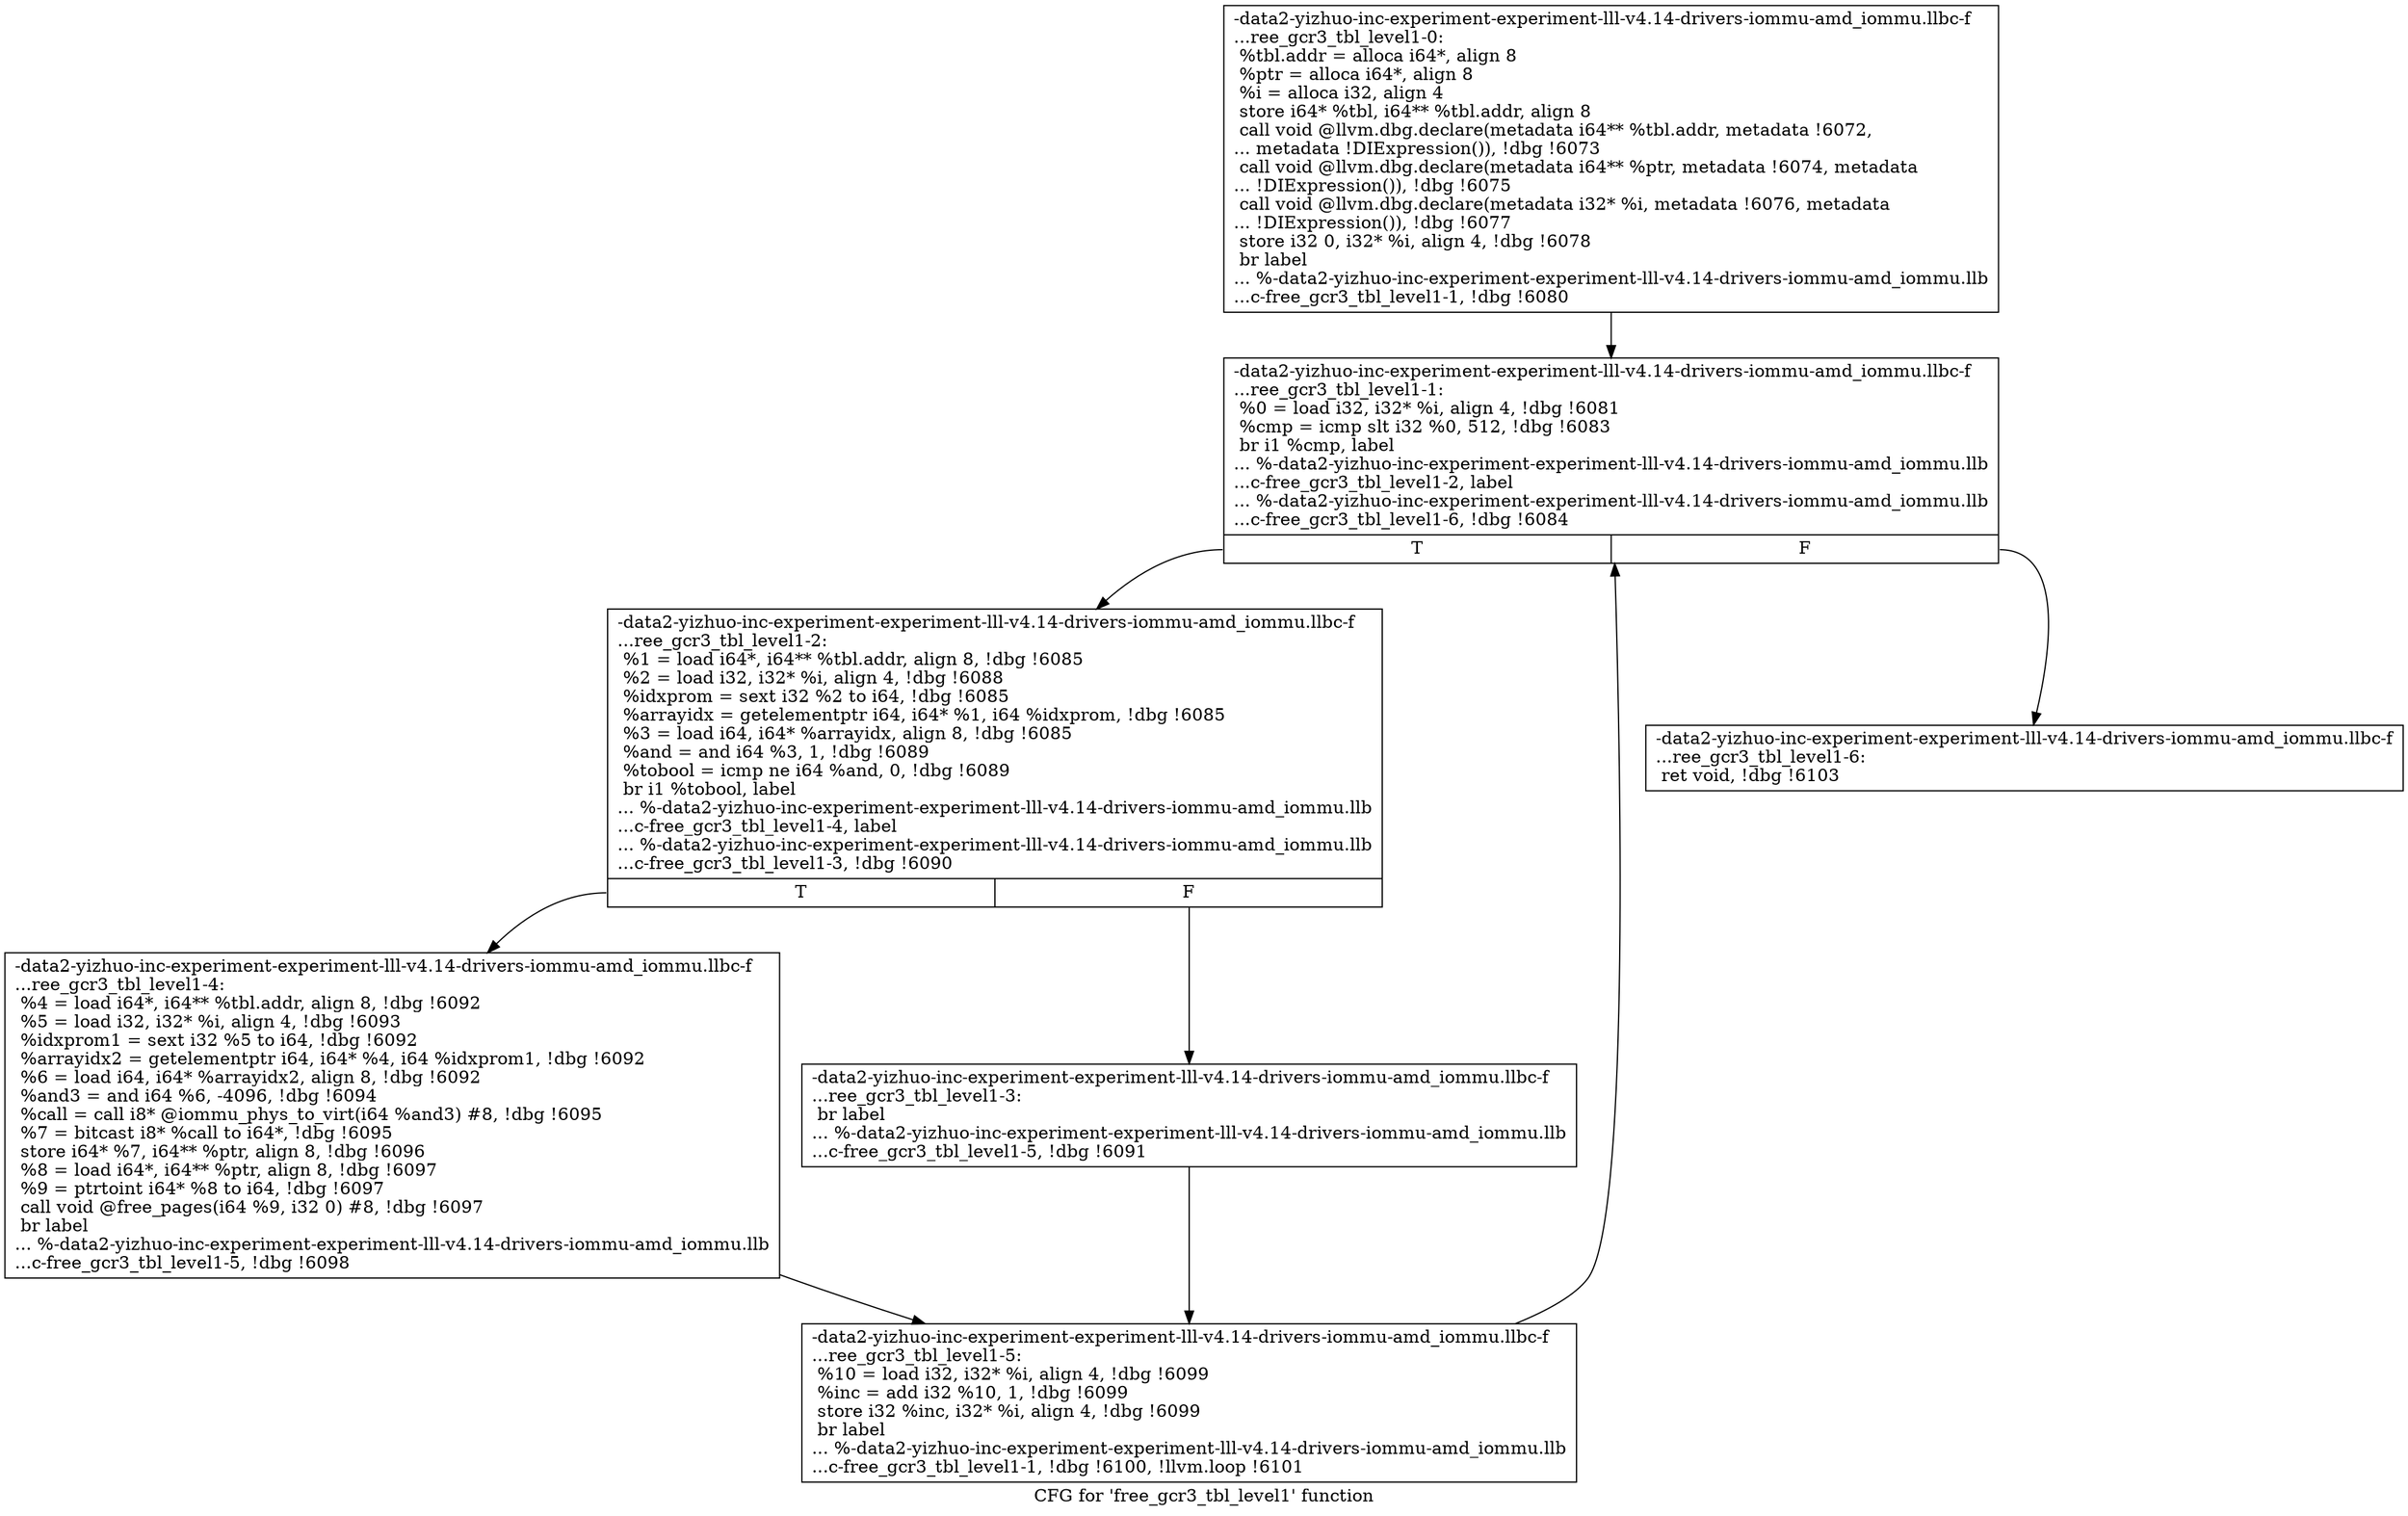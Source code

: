 digraph "CFG for 'free_gcr3_tbl_level1' function" {
	label="CFG for 'free_gcr3_tbl_level1' function";

	Node0x561b9474e6f0 [shape=record,label="{-data2-yizhuo-inc-experiment-experiment-lll-v4.14-drivers-iommu-amd_iommu.llbc-f\l...ree_gcr3_tbl_level1-0:\l  %tbl.addr = alloca i64*, align 8\l  %ptr = alloca i64*, align 8\l  %i = alloca i32, align 4\l  store i64* %tbl, i64** %tbl.addr, align 8\l  call void @llvm.dbg.declare(metadata i64** %tbl.addr, metadata !6072,\l... metadata !DIExpression()), !dbg !6073\l  call void @llvm.dbg.declare(metadata i64** %ptr, metadata !6074, metadata\l... !DIExpression()), !dbg !6075\l  call void @llvm.dbg.declare(metadata i32* %i, metadata !6076, metadata\l... !DIExpression()), !dbg !6077\l  store i32 0, i32* %i, align 4, !dbg !6078\l  br label\l... %-data2-yizhuo-inc-experiment-experiment-lll-v4.14-drivers-iommu-amd_iommu.llb\l...c-free_gcr3_tbl_level1-1, !dbg !6080\l}"];
	Node0x561b9474e6f0 -> Node0x561b94701150;
	Node0x561b94701150 [shape=record,label="{-data2-yizhuo-inc-experiment-experiment-lll-v4.14-drivers-iommu-amd_iommu.llbc-f\l...ree_gcr3_tbl_level1-1: \l  %0 = load i32, i32* %i, align 4, !dbg !6081\l  %cmp = icmp slt i32 %0, 512, !dbg !6083\l  br i1 %cmp, label\l... %-data2-yizhuo-inc-experiment-experiment-lll-v4.14-drivers-iommu-amd_iommu.llb\l...c-free_gcr3_tbl_level1-2, label\l... %-data2-yizhuo-inc-experiment-experiment-lll-v4.14-drivers-iommu-amd_iommu.llb\l...c-free_gcr3_tbl_level1-6, !dbg !6084\l|{<s0>T|<s1>F}}"];
	Node0x561b94701150:s0 -> Node0x561b947011a0;
	Node0x561b94701150:s1 -> Node0x561b947012e0;
	Node0x561b947011a0 [shape=record,label="{-data2-yizhuo-inc-experiment-experiment-lll-v4.14-drivers-iommu-amd_iommu.llbc-f\l...ree_gcr3_tbl_level1-2: \l  %1 = load i64*, i64** %tbl.addr, align 8, !dbg !6085\l  %2 = load i32, i32* %i, align 4, !dbg !6088\l  %idxprom = sext i32 %2 to i64, !dbg !6085\l  %arrayidx = getelementptr i64, i64* %1, i64 %idxprom, !dbg !6085\l  %3 = load i64, i64* %arrayidx, align 8, !dbg !6085\l  %and = and i64 %3, 1, !dbg !6089\l  %tobool = icmp ne i64 %and, 0, !dbg !6089\l  br i1 %tobool, label\l... %-data2-yizhuo-inc-experiment-experiment-lll-v4.14-drivers-iommu-amd_iommu.llb\l...c-free_gcr3_tbl_level1-4, label\l... %-data2-yizhuo-inc-experiment-experiment-lll-v4.14-drivers-iommu-amd_iommu.llb\l...c-free_gcr3_tbl_level1-3, !dbg !6090\l|{<s0>T|<s1>F}}"];
	Node0x561b947011a0:s0 -> Node0x561b94701240;
	Node0x561b947011a0:s1 -> Node0x561b947011f0;
	Node0x561b947011f0 [shape=record,label="{-data2-yizhuo-inc-experiment-experiment-lll-v4.14-drivers-iommu-amd_iommu.llbc-f\l...ree_gcr3_tbl_level1-3: \l  br label\l... %-data2-yizhuo-inc-experiment-experiment-lll-v4.14-drivers-iommu-amd_iommu.llb\l...c-free_gcr3_tbl_level1-5, !dbg !6091\l}"];
	Node0x561b947011f0 -> Node0x561b94701290;
	Node0x561b94701240 [shape=record,label="{-data2-yizhuo-inc-experiment-experiment-lll-v4.14-drivers-iommu-amd_iommu.llbc-f\l...ree_gcr3_tbl_level1-4: \l  %4 = load i64*, i64** %tbl.addr, align 8, !dbg !6092\l  %5 = load i32, i32* %i, align 4, !dbg !6093\l  %idxprom1 = sext i32 %5 to i64, !dbg !6092\l  %arrayidx2 = getelementptr i64, i64* %4, i64 %idxprom1, !dbg !6092\l  %6 = load i64, i64* %arrayidx2, align 8, !dbg !6092\l  %and3 = and i64 %6, -4096, !dbg !6094\l  %call = call i8* @iommu_phys_to_virt(i64 %and3) #8, !dbg !6095\l  %7 = bitcast i8* %call to i64*, !dbg !6095\l  store i64* %7, i64** %ptr, align 8, !dbg !6096\l  %8 = load i64*, i64** %ptr, align 8, !dbg !6097\l  %9 = ptrtoint i64* %8 to i64, !dbg !6097\l  call void @free_pages(i64 %9, i32 0) #8, !dbg !6097\l  br label\l... %-data2-yizhuo-inc-experiment-experiment-lll-v4.14-drivers-iommu-amd_iommu.llb\l...c-free_gcr3_tbl_level1-5, !dbg !6098\l}"];
	Node0x561b94701240 -> Node0x561b94701290;
	Node0x561b94701290 [shape=record,label="{-data2-yizhuo-inc-experiment-experiment-lll-v4.14-drivers-iommu-amd_iommu.llbc-f\l...ree_gcr3_tbl_level1-5: \l  %10 = load i32, i32* %i, align 4, !dbg !6099\l  %inc = add i32 %10, 1, !dbg !6099\l  store i32 %inc, i32* %i, align 4, !dbg !6099\l  br label\l... %-data2-yizhuo-inc-experiment-experiment-lll-v4.14-drivers-iommu-amd_iommu.llb\l...c-free_gcr3_tbl_level1-1, !dbg !6100, !llvm.loop !6101\l}"];
	Node0x561b94701290 -> Node0x561b94701150;
	Node0x561b947012e0 [shape=record,label="{-data2-yizhuo-inc-experiment-experiment-lll-v4.14-drivers-iommu-amd_iommu.llbc-f\l...ree_gcr3_tbl_level1-6: \l  ret void, !dbg !6103\l}"];
}
